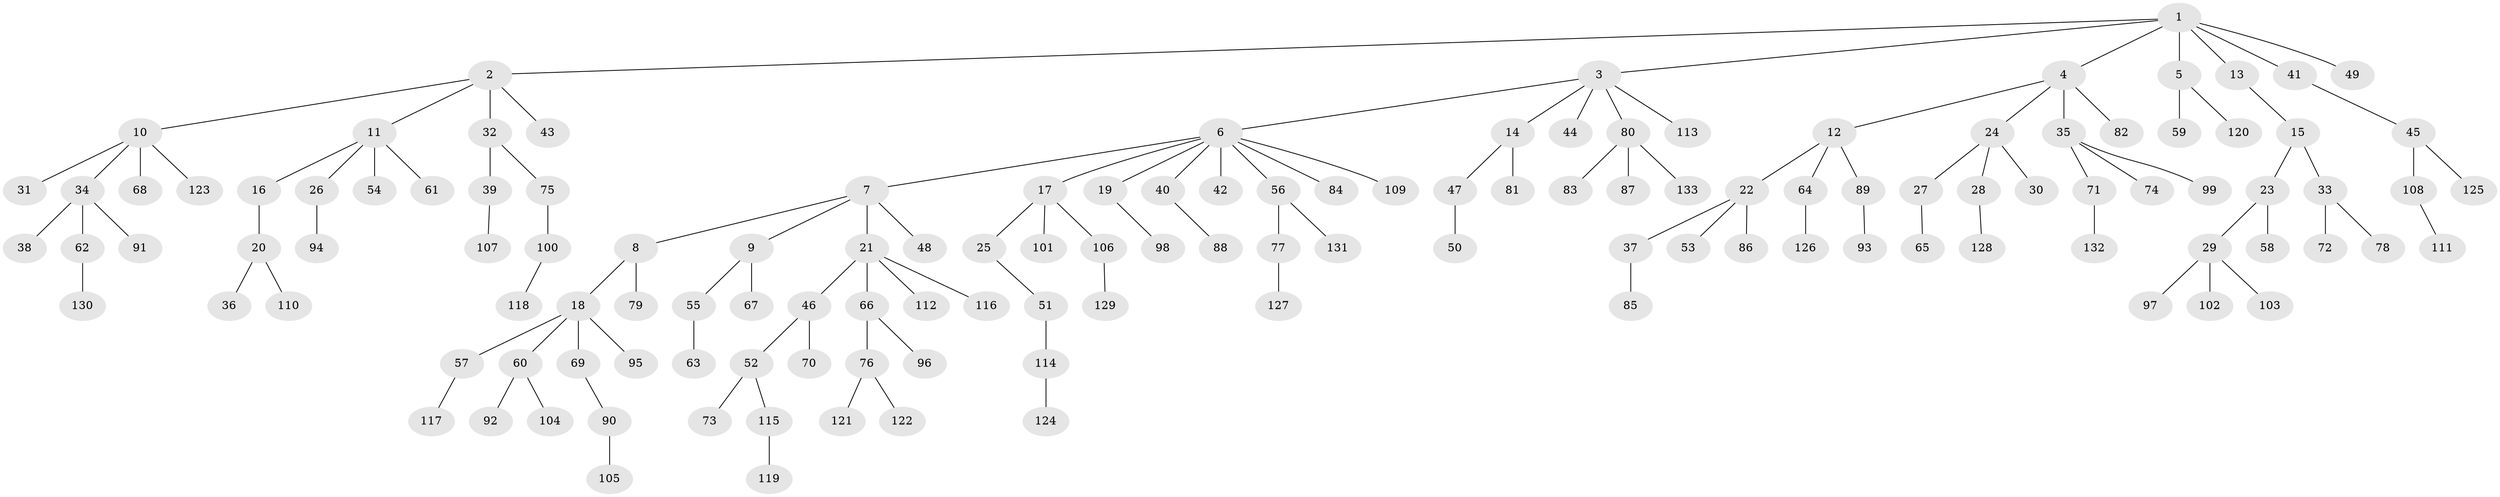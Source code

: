 // coarse degree distribution, {8: 0.011111111111111112, 6: 0.03333333333333333, 5: 0.022222222222222223, 4: 0.07777777777777778, 9: 0.011111111111111112, 2: 0.18888888888888888, 3: 0.06666666666666667, 1: 0.5888888888888889}
// Generated by graph-tools (version 1.1) at 2025/42/03/06/25 10:42:03]
// undirected, 133 vertices, 132 edges
graph export_dot {
graph [start="1"]
  node [color=gray90,style=filled];
  1;
  2;
  3;
  4;
  5;
  6;
  7;
  8;
  9;
  10;
  11;
  12;
  13;
  14;
  15;
  16;
  17;
  18;
  19;
  20;
  21;
  22;
  23;
  24;
  25;
  26;
  27;
  28;
  29;
  30;
  31;
  32;
  33;
  34;
  35;
  36;
  37;
  38;
  39;
  40;
  41;
  42;
  43;
  44;
  45;
  46;
  47;
  48;
  49;
  50;
  51;
  52;
  53;
  54;
  55;
  56;
  57;
  58;
  59;
  60;
  61;
  62;
  63;
  64;
  65;
  66;
  67;
  68;
  69;
  70;
  71;
  72;
  73;
  74;
  75;
  76;
  77;
  78;
  79;
  80;
  81;
  82;
  83;
  84;
  85;
  86;
  87;
  88;
  89;
  90;
  91;
  92;
  93;
  94;
  95;
  96;
  97;
  98;
  99;
  100;
  101;
  102;
  103;
  104;
  105;
  106;
  107;
  108;
  109;
  110;
  111;
  112;
  113;
  114;
  115;
  116;
  117;
  118;
  119;
  120;
  121;
  122;
  123;
  124;
  125;
  126;
  127;
  128;
  129;
  130;
  131;
  132;
  133;
  1 -- 2;
  1 -- 3;
  1 -- 4;
  1 -- 5;
  1 -- 13;
  1 -- 41;
  1 -- 49;
  2 -- 10;
  2 -- 11;
  2 -- 32;
  2 -- 43;
  3 -- 6;
  3 -- 14;
  3 -- 44;
  3 -- 80;
  3 -- 113;
  4 -- 12;
  4 -- 24;
  4 -- 35;
  4 -- 82;
  5 -- 59;
  5 -- 120;
  6 -- 7;
  6 -- 17;
  6 -- 19;
  6 -- 40;
  6 -- 42;
  6 -- 56;
  6 -- 84;
  6 -- 109;
  7 -- 8;
  7 -- 9;
  7 -- 21;
  7 -- 48;
  8 -- 18;
  8 -- 79;
  9 -- 55;
  9 -- 67;
  10 -- 31;
  10 -- 34;
  10 -- 68;
  10 -- 123;
  11 -- 16;
  11 -- 26;
  11 -- 54;
  11 -- 61;
  12 -- 22;
  12 -- 64;
  12 -- 89;
  13 -- 15;
  14 -- 47;
  14 -- 81;
  15 -- 23;
  15 -- 33;
  16 -- 20;
  17 -- 25;
  17 -- 101;
  17 -- 106;
  18 -- 57;
  18 -- 60;
  18 -- 69;
  18 -- 95;
  19 -- 98;
  20 -- 36;
  20 -- 110;
  21 -- 46;
  21 -- 66;
  21 -- 112;
  21 -- 116;
  22 -- 37;
  22 -- 53;
  22 -- 86;
  23 -- 29;
  23 -- 58;
  24 -- 27;
  24 -- 28;
  24 -- 30;
  25 -- 51;
  26 -- 94;
  27 -- 65;
  28 -- 128;
  29 -- 97;
  29 -- 102;
  29 -- 103;
  32 -- 39;
  32 -- 75;
  33 -- 72;
  33 -- 78;
  34 -- 38;
  34 -- 62;
  34 -- 91;
  35 -- 71;
  35 -- 74;
  35 -- 99;
  37 -- 85;
  39 -- 107;
  40 -- 88;
  41 -- 45;
  45 -- 108;
  45 -- 125;
  46 -- 52;
  46 -- 70;
  47 -- 50;
  51 -- 114;
  52 -- 73;
  52 -- 115;
  55 -- 63;
  56 -- 77;
  56 -- 131;
  57 -- 117;
  60 -- 92;
  60 -- 104;
  62 -- 130;
  64 -- 126;
  66 -- 76;
  66 -- 96;
  69 -- 90;
  71 -- 132;
  75 -- 100;
  76 -- 121;
  76 -- 122;
  77 -- 127;
  80 -- 83;
  80 -- 87;
  80 -- 133;
  89 -- 93;
  90 -- 105;
  100 -- 118;
  106 -- 129;
  108 -- 111;
  114 -- 124;
  115 -- 119;
}
